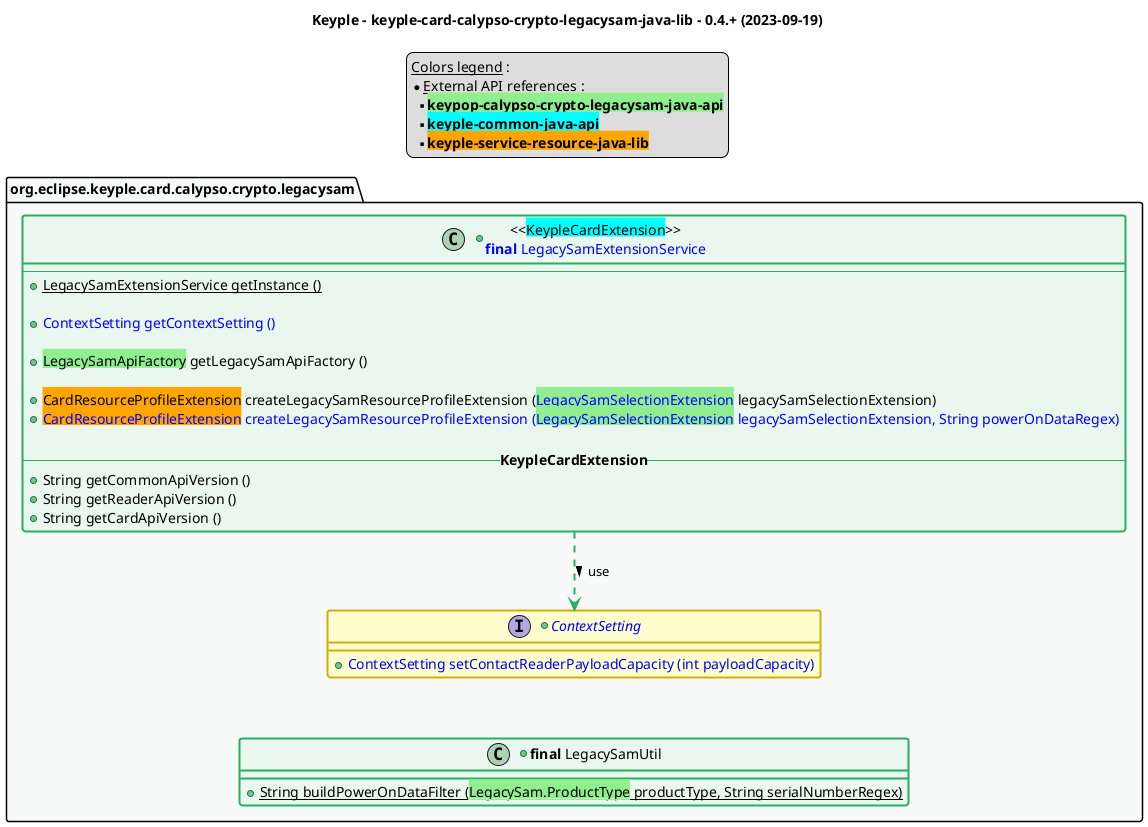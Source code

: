 @startuml
title
    Keyple - keyple-card-calypso-crypto-legacysam-java-lib - 0.4.+ (2023-09-19)
end title

' == THEME ==

'Couleurs issues de : https://htmlcolorcodes.com/fr/tableau-de-couleur/tableau-de-couleur-design-plat/
!define C_GREY1 F8F9F9
!define C_GREY2 F2F3F4
!define C_GREY3 E5E7E9
!define C_GREY4 D7DBDD
!define C_GREY5 CACFD2
!define C_GREY6 BDC3C7
!define C_LINK 3498DB
!define C_USE 27AE60

' -- Styles that don't work with new version of plantuml --
skinparam stereotypeABorderColor #A9DCDF
skinparam stereotypeIBorderColor #B4A7E5
skinparam stereotypeCBorderColor #ADD1B2
skinparam stereotypeEBorderColor #EB93DF
' -- END --

skinparam ClassBorderThickness 2
skinparam ArrowThickness 2

' Yellow
skinparam ClassBackgroundColor #FEFECE
skinparam ClassBorderColor #D4AC0D
' Red
skinparam ClassBackgroundColor<<red>> #FDEDEC
skinparam ClassBorderColor<<red>> #E74C3C
hide <<red>> stereotype
' Purple
skinparam ClassBackgroundColor<<purple>> #F4ECF7
skinparam ClassBorderColor<<purple>> #8E44AD
hide <<purple>> stereotype
' blue
skinparam ClassBackgroundColor<<blue>> #EBF5FB
skinparam ClassBorderColor<<blue>> #3498DB
hide <<blue>> stereotype
' Green
skinparam ClassBackgroundColor<<green>> #E9F7EF
skinparam ClassBorderColor<<green>> #27AE60
hide <<green>> stereotype
' Grey
skinparam ClassBackgroundColor<<grey>> #EAECEE
skinparam ClassBorderColor<<grey>> #2C3E50
hide <<grey>> stereotype

' == CONTENT ==

legend top
    __Colors legend__ :
    * __External API references__ :
    ** <back:lightgreen>**keypop-calypso-crypto-legacysam-java-api**</back>
    ** <back:cyan>**keyple-common-java-api**</back>
    ** <back:orange>**keyple-service-resource-java-lib**</back>
end legend

package "org.eclipse.keyple.card.calypso.crypto.legacysam" as legacysam {
    +class "<<<back:cyan>KeypleCardExtension</back>>>\n<color:blue>**final** LegacySamExtensionService" as LegacySamExtensionService <<green>> {
        --
        +{static} LegacySamExtensionService getInstance ()

        +<color:blue>ContextSetting getContextSetting ()

        +<back:lightgreen>LegacySamApiFactory</back> getLegacySamApiFactory ()

        +<back:orange>CardResourceProfileExtension</back> createLegacySamResourceProfileExtension (<back:lightgreen><color:blue>LegacySamSelectionExtension</color></back> legacySamSelectionExtension)
        +<color:blue><back:orange>CardResourceProfileExtension</back> createLegacySamResourceProfileExtension (<back:lightgreen>LegacySamSelectionExtension</back> legacySamSelectionExtension, String powerOnDataRegex)

        -- **KeypleCardExtension** --
        +String getCommonApiVersion ()
        +String getReaderApiVersion ()
        +String getCardApiVersion ()
    }
    +interface "<color:blue>ContextSetting" as ContextSetting {
        +<color:blue>ContextSetting setContactReaderPayloadCapacity (int payloadCapacity)
    }
    +class "**final** LegacySamUtil" as LegacySamUtil <<green>> {
        +{static} String buildPowerOnDataFilter (<back:lightgreen>LegacySam.ProductType</back> productType, String serialNumberRegex)
    }
}

' Associations

LegacySamExtensionService ..> ContextSetting #C_USE : use >

' == LAYOUT ==

ContextSetting -[hidden]- LegacySamUtil

' == STYLE ==

package legacysam #C_GREY1 {}

@enduml